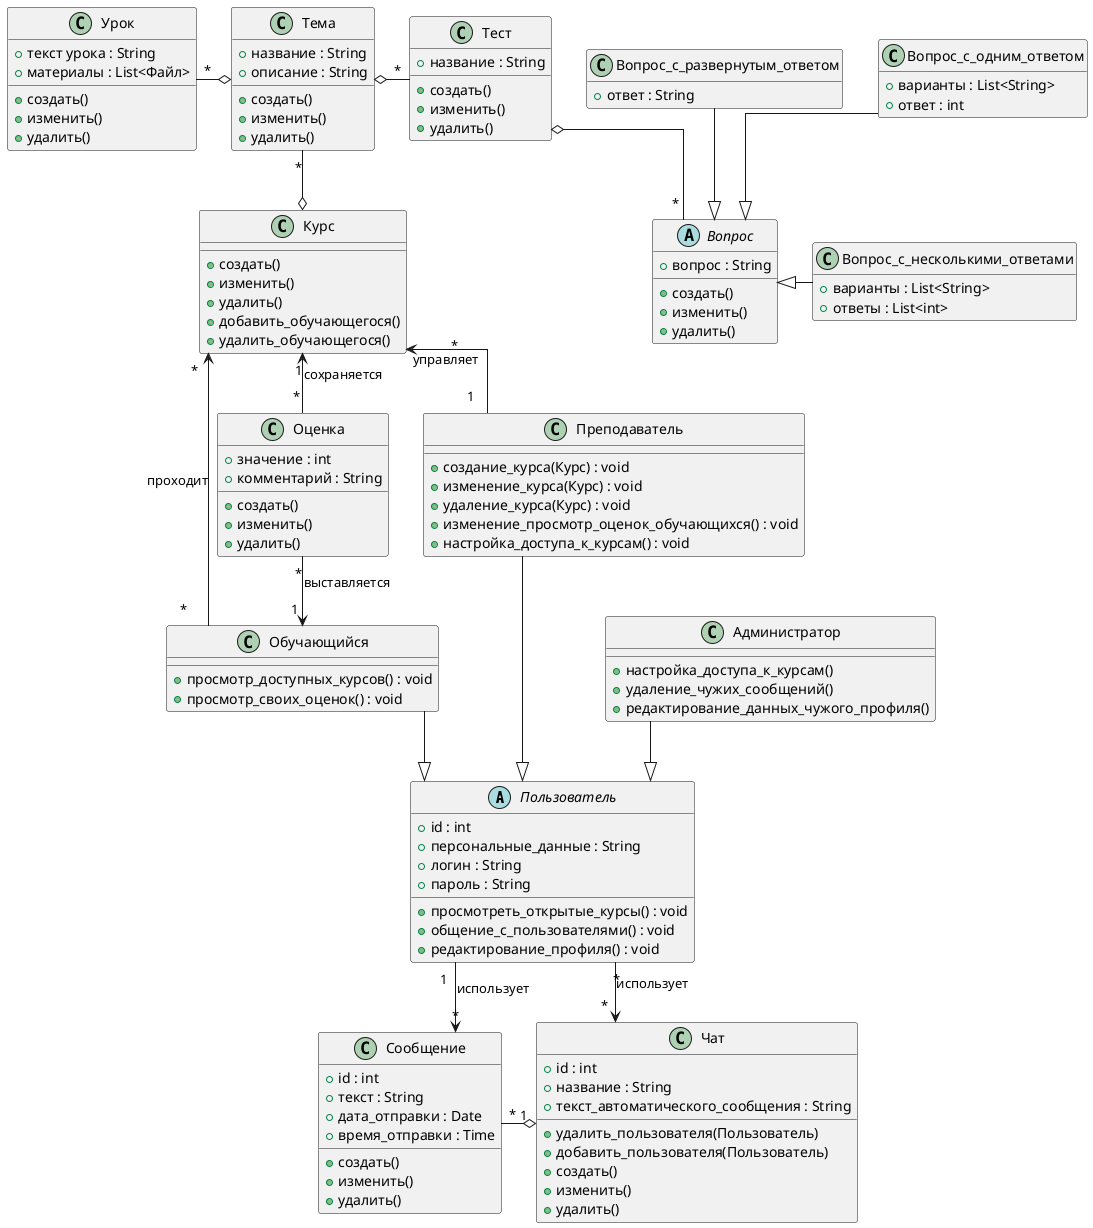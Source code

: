 @startuml diag
hide empty methods
skinparam Linetype ortho
abstract class Пользователь {
    + id : int
    + персональные_данные : String
    + логин : String
    + пароль : String
    + просмотреть_открытые_курсы() : void
    + общение_с_пользователями() : void
    + редактирование_профиля() : void
}


class Обучающийся {
    + просмотр_доступных_курсов() : void
    + просмотр_своих_оценок() : void
}

class Преподаватель {
    + создание_курса(Курс) : void
    + изменение_курса(Курс) : void
    + удаление_курса(Курс) : void
    + изменение_просмотр_оценок_обучающихся() : void
    + настройка_доступа_к_курсам() : void
}

class Администратор {
    + настройка_доступа_к_курсам()
    + удаление_чужих_сообщений()
    + редактирование_данных_чужого_профиля()
}

class Курс {
    + создать()
    + изменить()
    + удалить()
    + добавить_обучающегося()
    + удалить_обучающегося()
}
class Тема {
    + название : String
    + описание : String
    + создать()
    + изменить()
    + удалить()
}
class Урок {
    + текст урока : String
    + материалы : List<Файл>
    + создать()
    + изменить()
    + удалить()
}
class Тест {
    + название : String
    + создать()
    + изменить()
    + удалить()
}
abstract class Вопрос {
    + вопрос : String
    + создать()
    + изменить()
    + удалить()
}
class Вопрос_с_развернутым_ответом {
    + ответ : String
}
class Вопрос_с_одним_ответом {
    + варианты : List<String>
    + ответ : int
}
class Вопрос_с_несколькими_ответами {
    + варианты : List<String>
    + ответы : List<int>
}
class Оценка {
    + значение : int
    + комментарий : String
    + создать()
    + изменить()
    + удалить()
}
together{
    class Чат {
        + id : int
        + название : String
        + текст_автоматического_сообщения : String
        + удалить_пользователя(Пользователь)
        + добавить_пользователя(Пользователь)
        + создать()
        + изменить()
        + удалить()
    }
    class Сообщение {
        + id : int
        + текст : String
        + дата_отправки : Date
        + время_отправки : Time
        + создать()
        + изменить()
        + удалить()
    }
}

Чат "1" o-left- "*" Сообщение
Пользователь "*" -right-> "*" Чат : использует
Пользователь "1" --> "*" Сообщение : использует

Курс "1" <-- "             *" Оценка : сохраняется
Курс "*" <-- "             *" Обучающийся : проходит
Оценка "*" --> "             1" Обучающийся : выставляется
Курс "           *" <-- "1" Преподаватель : управляет
Тема "*" --o Курс
Тема o-left- "*" Урок
Тема o-right- "*" Тест
Тест o-down- "*" Вопрос




Обучающийся --|> Пользователь
Преподаватель --|> Пользователь
Администратор --|> Пользователь

Вопрос_с_развернутым_ответом --|> Вопрос
Вопрос_с_одним_ответом --|> Вопрос
Вопрос_с_несколькими_ответами -left-|> Вопрос
@enduml

